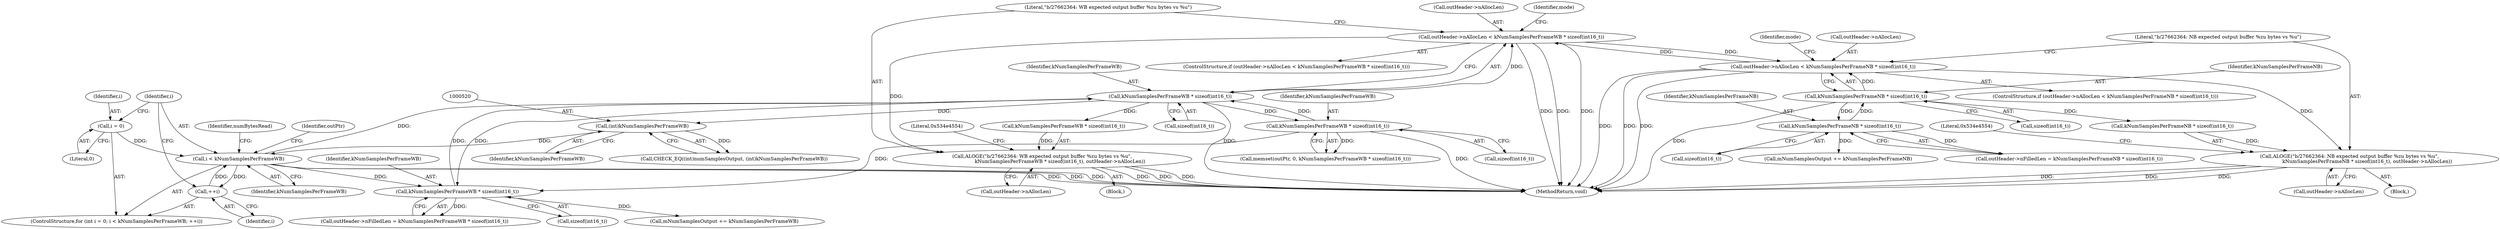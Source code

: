 digraph "0_Android_65756b4082cd79a2d99b2ccb5b392291fd53703f@API" {
"1000374" [label="(Call,outHeader->nAllocLen < kNumSamplesPerFrameWB * sizeof(int16_t))"];
"1000239" [label="(Call,outHeader->nAllocLen < kNumSamplesPerFrameNB * sizeof(int16_t))"];
"1000374" [label="(Call,outHeader->nAllocLen < kNumSamplesPerFrameWB * sizeof(int16_t))"];
"1000378" [label="(Call,kNumSamplesPerFrameWB * sizeof(int16_t))"];
"1000527" [label="(Call,i < kNumSamplesPerFrameWB)"];
"1000524" [label="(Call,i = 0)"];
"1000530" [label="(Call,++i)"];
"1000519" [label="(Call,(int)kNumSamplesPerFrameWB)"];
"1000478" [label="(Call,kNumSamplesPerFrameWB * sizeof(int16_t))"];
"1000584" [label="(Call,kNumSamplesPerFrameWB * sizeof(int16_t))"];
"1000243" [label="(Call,kNumSamplesPerFrameNB * sizeof(int16_t))"];
"1000570" [label="(Call,kNumSamplesPerFrameNB * sizeof(int16_t))"];
"1000248" [label="(Call,ALOGE(\"b/27662364: NB expected output buffer %zu bytes vs %u\",\n                       kNumSamplesPerFrameNB * sizeof(int16_t), outHeader->nAllocLen))"];
"1000383" [label="(Call,ALOGE(\"b/27662364: WB expected output buffer %zu bytes vs %u\",\n                       kNumSamplesPerFrameWB * sizeof(int16_t), outHeader->nAllocLen))"];
"1000389" [label="(Call,outHeader->nAllocLen)"];
"1000522" [label="(ControlStructure,for (int i = 0; i < kNumSamplesPerFrameWB; ++i))"];
"1000571" [label="(Identifier,kNumSamplesPerFrameNB)"];
"1000243" [label="(Call,kNumSamplesPerFrameNB * sizeof(int16_t))"];
"1000529" [label="(Identifier,kNumSamplesPerFrameWB)"];
"1000572" [label="(Call,sizeof(int16_t))"];
"1000475" [label="(Call,memset(outPtr, 0, kNumSamplesPerFrameWB * sizeof(int16_t)))"];
"1000478" [label="(Call,kNumSamplesPerFrameWB * sizeof(int16_t))"];
"1000528" [label="(Identifier,i)"];
"1000374" [label="(Call,outHeader->nAllocLen < kNumSamplesPerFrameWB * sizeof(int16_t))"];
"1000375" [label="(Call,outHeader->nAllocLen)"];
"1000580" [label="(Call,outHeader->nFilledLen = kNumSamplesPerFrameWB * sizeof(int16_t))"];
"1000383" [label="(Call,ALOGE(\"b/27662364: WB expected output buffer %zu bytes vs %u\",\n                       kNumSamplesPerFrameWB * sizeof(int16_t), outHeader->nAllocLen))"];
"1000393" [label="(Literal,0x534e4554)"];
"1000570" [label="(Call,kNumSamplesPerFrameNB * sizeof(int16_t))"];
"1000631" [label="(MethodReturn,void)"];
"1000524" [label="(Call,i = 0)"];
"1000239" [label="(Call,outHeader->nAllocLen < kNumSamplesPerFrameNB * sizeof(int16_t))"];
"1000378" [label="(Call,kNumSamplesPerFrameWB * sizeof(int16_t))"];
"1000584" [label="(Call,kNumSamplesPerFrameWB * sizeof(int16_t))"];
"1000539" [label="(Identifier,numBytesRead)"];
"1000480" [label="(Call,sizeof(int16_t))"];
"1000531" [label="(Identifier,i)"];
"1000385" [label="(Call,kNumSamplesPerFrameWB * sizeof(int16_t))"];
"1000384" [label="(Literal,\"b/27662364: WB expected output buffer %zu bytes vs %u\")"];
"1000589" [label="(Call,mNumSamplesOutput += kNumSamplesPerFrameWB)"];
"1000247" [label="(Block,)"];
"1000244" [label="(Identifier,kNumSamplesPerFrameNB)"];
"1000240" [label="(Call,outHeader->nAllocLen)"];
"1000521" [label="(Identifier,kNumSamplesPerFrameWB)"];
"1000525" [label="(Identifier,i)"];
"1000250" [label="(Call,kNumSamplesPerFrameNB * sizeof(int16_t))"];
"1000271" [label="(Identifier,mode)"];
"1000527" [label="(Call,i < kNumSamplesPerFrameWB)"];
"1000530" [label="(Call,++i)"];
"1000379" [label="(Identifier,kNumSamplesPerFrameWB)"];
"1000479" [label="(Identifier,kNumSamplesPerFrameWB)"];
"1000519" [label="(Call,(int)kNumSamplesPerFrameWB)"];
"1000238" [label="(ControlStructure,if (outHeader->nAllocLen < kNumSamplesPerFrameNB * sizeof(int16_t)))"];
"1000526" [label="(Literal,0)"];
"1000382" [label="(Block,)"];
"1000406" [label="(Identifier,mode)"];
"1000586" [label="(Call,sizeof(int16_t))"];
"1000258" [label="(Literal,0x534e4554)"];
"1000535" [label="(Identifier,outPtr)"];
"1000248" [label="(Call,ALOGE(\"b/27662364: NB expected output buffer %zu bytes vs %u\",\n                       kNumSamplesPerFrameNB * sizeof(int16_t), outHeader->nAllocLen))"];
"1000515" [label="(Call,CHECK_EQ((int)numSamplesOutput, (int)kNumSamplesPerFrameWB))"];
"1000575" [label="(Call,mNumSamplesOutput += kNumSamplesPerFrameNB)"];
"1000245" [label="(Call,sizeof(int16_t))"];
"1000373" [label="(ControlStructure,if (outHeader->nAllocLen < kNumSamplesPerFrameWB * sizeof(int16_t)))"];
"1000254" [label="(Call,outHeader->nAllocLen)"];
"1000585" [label="(Identifier,kNumSamplesPerFrameWB)"];
"1000380" [label="(Call,sizeof(int16_t))"];
"1000249" [label="(Literal,\"b/27662364: NB expected output buffer %zu bytes vs %u\")"];
"1000566" [label="(Call,outHeader->nFilledLen = kNumSamplesPerFrameNB * sizeof(int16_t))"];
"1000374" -> "1000373"  [label="AST: "];
"1000374" -> "1000378"  [label="CFG: "];
"1000375" -> "1000374"  [label="AST: "];
"1000378" -> "1000374"  [label="AST: "];
"1000384" -> "1000374"  [label="CFG: "];
"1000406" -> "1000374"  [label="CFG: "];
"1000374" -> "1000631"  [label="DDG: "];
"1000374" -> "1000631"  [label="DDG: "];
"1000374" -> "1000631"  [label="DDG: "];
"1000374" -> "1000239"  [label="DDG: "];
"1000239" -> "1000374"  [label="DDG: "];
"1000378" -> "1000374"  [label="DDG: "];
"1000374" -> "1000383"  [label="DDG: "];
"1000239" -> "1000238"  [label="AST: "];
"1000239" -> "1000243"  [label="CFG: "];
"1000240" -> "1000239"  [label="AST: "];
"1000243" -> "1000239"  [label="AST: "];
"1000249" -> "1000239"  [label="CFG: "];
"1000271" -> "1000239"  [label="CFG: "];
"1000239" -> "1000631"  [label="DDG: "];
"1000239" -> "1000631"  [label="DDG: "];
"1000239" -> "1000631"  [label="DDG: "];
"1000243" -> "1000239"  [label="DDG: "];
"1000239" -> "1000248"  [label="DDG: "];
"1000378" -> "1000380"  [label="CFG: "];
"1000379" -> "1000378"  [label="AST: "];
"1000380" -> "1000378"  [label="AST: "];
"1000378" -> "1000631"  [label="DDG: "];
"1000527" -> "1000378"  [label="DDG: "];
"1000478" -> "1000378"  [label="DDG: "];
"1000584" -> "1000378"  [label="DDG: "];
"1000378" -> "1000385"  [label="DDG: "];
"1000378" -> "1000478"  [label="DDG: "];
"1000378" -> "1000519"  [label="DDG: "];
"1000378" -> "1000584"  [label="DDG: "];
"1000527" -> "1000522"  [label="AST: "];
"1000527" -> "1000529"  [label="CFG: "];
"1000528" -> "1000527"  [label="AST: "];
"1000529" -> "1000527"  [label="AST: "];
"1000535" -> "1000527"  [label="CFG: "];
"1000539" -> "1000527"  [label="CFG: "];
"1000527" -> "1000631"  [label="DDG: "];
"1000527" -> "1000631"  [label="DDG: "];
"1000527" -> "1000631"  [label="DDG: "];
"1000524" -> "1000527"  [label="DDG: "];
"1000530" -> "1000527"  [label="DDG: "];
"1000519" -> "1000527"  [label="DDG: "];
"1000527" -> "1000530"  [label="DDG: "];
"1000527" -> "1000584"  [label="DDG: "];
"1000524" -> "1000522"  [label="AST: "];
"1000524" -> "1000526"  [label="CFG: "];
"1000525" -> "1000524"  [label="AST: "];
"1000526" -> "1000524"  [label="AST: "];
"1000528" -> "1000524"  [label="CFG: "];
"1000530" -> "1000522"  [label="AST: "];
"1000530" -> "1000531"  [label="CFG: "];
"1000531" -> "1000530"  [label="AST: "];
"1000528" -> "1000530"  [label="CFG: "];
"1000519" -> "1000515"  [label="AST: "];
"1000519" -> "1000521"  [label="CFG: "];
"1000520" -> "1000519"  [label="AST: "];
"1000521" -> "1000519"  [label="AST: "];
"1000515" -> "1000519"  [label="CFG: "];
"1000519" -> "1000515"  [label="DDG: "];
"1000478" -> "1000475"  [label="AST: "];
"1000478" -> "1000480"  [label="CFG: "];
"1000479" -> "1000478"  [label="AST: "];
"1000480" -> "1000478"  [label="AST: "];
"1000475" -> "1000478"  [label="CFG: "];
"1000478" -> "1000631"  [label="DDG: "];
"1000478" -> "1000475"  [label="DDG: "];
"1000478" -> "1000584"  [label="DDG: "];
"1000584" -> "1000580"  [label="AST: "];
"1000584" -> "1000586"  [label="CFG: "];
"1000585" -> "1000584"  [label="AST: "];
"1000586" -> "1000584"  [label="AST: "];
"1000580" -> "1000584"  [label="CFG: "];
"1000584" -> "1000580"  [label="DDG: "];
"1000584" -> "1000589"  [label="DDG: "];
"1000243" -> "1000245"  [label="CFG: "];
"1000244" -> "1000243"  [label="AST: "];
"1000245" -> "1000243"  [label="AST: "];
"1000243" -> "1000631"  [label="DDG: "];
"1000570" -> "1000243"  [label="DDG: "];
"1000243" -> "1000250"  [label="DDG: "];
"1000243" -> "1000570"  [label="DDG: "];
"1000570" -> "1000566"  [label="AST: "];
"1000570" -> "1000572"  [label="CFG: "];
"1000571" -> "1000570"  [label="AST: "];
"1000572" -> "1000570"  [label="AST: "];
"1000566" -> "1000570"  [label="CFG: "];
"1000570" -> "1000566"  [label="DDG: "];
"1000570" -> "1000575"  [label="DDG: "];
"1000248" -> "1000247"  [label="AST: "];
"1000248" -> "1000254"  [label="CFG: "];
"1000249" -> "1000248"  [label="AST: "];
"1000250" -> "1000248"  [label="AST: "];
"1000254" -> "1000248"  [label="AST: "];
"1000258" -> "1000248"  [label="CFG: "];
"1000248" -> "1000631"  [label="DDG: "];
"1000248" -> "1000631"  [label="DDG: "];
"1000248" -> "1000631"  [label="DDG: "];
"1000250" -> "1000248"  [label="DDG: "];
"1000383" -> "1000382"  [label="AST: "];
"1000383" -> "1000389"  [label="CFG: "];
"1000384" -> "1000383"  [label="AST: "];
"1000385" -> "1000383"  [label="AST: "];
"1000389" -> "1000383"  [label="AST: "];
"1000393" -> "1000383"  [label="CFG: "];
"1000383" -> "1000631"  [label="DDG: "];
"1000383" -> "1000631"  [label="DDG: "];
"1000383" -> "1000631"  [label="DDG: "];
"1000385" -> "1000383"  [label="DDG: "];
}

